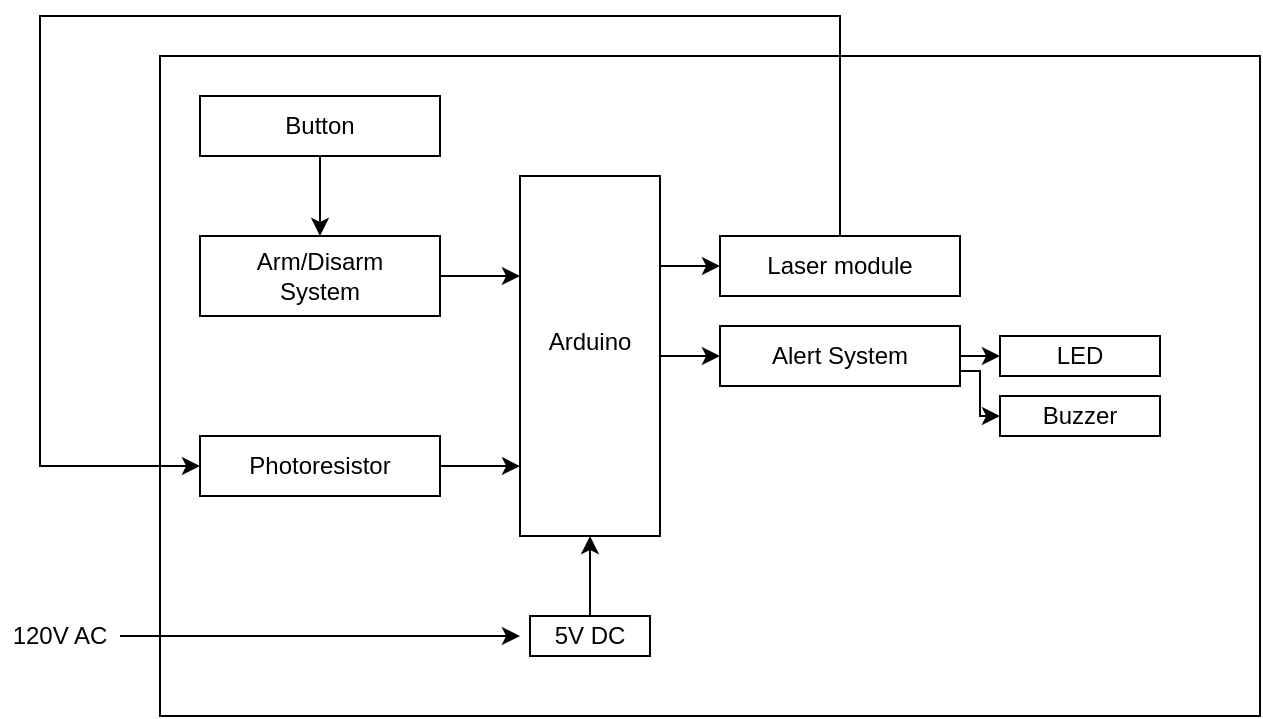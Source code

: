 <mxfile version="20.0.3" type="device"><diagram id="IYHdJoBS_SD3zvTeGpxi" name="Page-1"><mxGraphModel dx="902" dy="766" grid="1" gridSize="10" guides="1" tooltips="1" connect="1" arrows="1" fold="1" page="1" pageScale="1" pageWidth="850" pageHeight="1100" math="0" shadow="0"><root><mxCell id="0"/><mxCell id="1" parent="0"/><mxCell id="JI_LqIA1K3NAMbfjGiut-21" value="" style="rounded=0;whiteSpace=wrap;html=1;" vertex="1" parent="1"><mxGeometry x="210" y="120" width="550" height="330" as="geometry"/></mxCell><mxCell id="JI_LqIA1K3NAMbfjGiut-25" style="edgeStyle=orthogonalEdgeStyle;rounded=0;orthogonalLoop=1;jettySize=auto;html=1;entryX=0;entryY=0.5;entryDx=0;entryDy=0;" edge="1" parent="1" source="JI_LqIA1K3NAMbfjGiut-1" target="JI_LqIA1K3NAMbfjGiut-5"><mxGeometry relative="1" as="geometry"/></mxCell><mxCell id="JI_LqIA1K3NAMbfjGiut-28" style="edgeStyle=orthogonalEdgeStyle;rounded=0;orthogonalLoop=1;jettySize=auto;html=1;exitX=1;exitY=0.25;exitDx=0;exitDy=0;entryX=0;entryY=0.5;entryDx=0;entryDy=0;" edge="1" parent="1" source="JI_LqIA1K3NAMbfjGiut-1" target="JI_LqIA1K3NAMbfjGiut-27"><mxGeometry relative="1" as="geometry"/></mxCell><mxCell id="JI_LqIA1K3NAMbfjGiut-1" value="&lt;div&gt;Arduino&lt;/div&gt;&lt;div&gt;&lt;br&gt;&lt;/div&gt;" style="whiteSpace=wrap;html=1;" vertex="1" parent="1"><mxGeometry x="390" y="180" width="70" height="180" as="geometry"/></mxCell><mxCell id="JI_LqIA1K3NAMbfjGiut-10" style="edgeStyle=orthogonalEdgeStyle;rounded=0;orthogonalLoop=1;jettySize=auto;html=1;exitX=0.5;exitY=0;exitDx=0;exitDy=0;entryX=0.5;entryY=1;entryDx=0;entryDy=0;" edge="1" parent="1" source="JI_LqIA1K3NAMbfjGiut-2" target="JI_LqIA1K3NAMbfjGiut-1"><mxGeometry relative="1" as="geometry"/></mxCell><mxCell id="JI_LqIA1K3NAMbfjGiut-2" value="5V DC" style="rounded=0;whiteSpace=wrap;html=1;" vertex="1" parent="1"><mxGeometry x="395" y="400" width="60" height="20" as="geometry"/></mxCell><mxCell id="JI_LqIA1K3NAMbfjGiut-9" style="edgeStyle=orthogonalEdgeStyle;rounded=0;orthogonalLoop=1;jettySize=auto;html=1;exitX=1;exitY=0.5;exitDx=0;exitDy=0;entryX=0;entryY=0.806;entryDx=0;entryDy=0;entryPerimeter=0;" edge="1" parent="1" source="JI_LqIA1K3NAMbfjGiut-3" target="JI_LqIA1K3NAMbfjGiut-1"><mxGeometry relative="1" as="geometry"><mxPoint x="380" y="325" as="targetPoint"/></mxGeometry></mxCell><mxCell id="JI_LqIA1K3NAMbfjGiut-3" value="&lt;div&gt;Photoresistor&lt;/div&gt;" style="rounded=0;whiteSpace=wrap;html=1;" vertex="1" parent="1"><mxGeometry x="230" y="310" width="120" height="30" as="geometry"/></mxCell><mxCell id="JI_LqIA1K3NAMbfjGiut-8" style="edgeStyle=orthogonalEdgeStyle;rounded=0;orthogonalLoop=1;jettySize=auto;html=1;exitX=1;exitY=0.5;exitDx=0;exitDy=0;entryX=0;entryY=0.278;entryDx=0;entryDy=0;entryPerimeter=0;" edge="1" parent="1" source="JI_LqIA1K3NAMbfjGiut-4" target="JI_LqIA1K3NAMbfjGiut-1"><mxGeometry relative="1" as="geometry"><mxPoint x="380" y="230" as="targetPoint"/></mxGeometry></mxCell><mxCell id="JI_LqIA1K3NAMbfjGiut-4" value="&lt;div&gt;Arm/Disarm&lt;/div&gt;&lt;div&gt;System&lt;br&gt;&lt;/div&gt;" style="rounded=0;whiteSpace=wrap;html=1;" vertex="1" parent="1"><mxGeometry x="230" y="210" width="120" height="40" as="geometry"/></mxCell><mxCell id="JI_LqIA1K3NAMbfjGiut-13" style="edgeStyle=orthogonalEdgeStyle;rounded=0;orthogonalLoop=1;jettySize=auto;html=1;exitX=1;exitY=0.5;exitDx=0;exitDy=0;entryX=0;entryY=0.5;entryDx=0;entryDy=0;" edge="1" parent="1" source="JI_LqIA1K3NAMbfjGiut-5" target="JI_LqIA1K3NAMbfjGiut-7"><mxGeometry relative="1" as="geometry"><Array as="points"><mxPoint x="620" y="270"/><mxPoint x="620" y="270"/></Array></mxGeometry></mxCell><mxCell id="JI_LqIA1K3NAMbfjGiut-26" style="edgeStyle=orthogonalEdgeStyle;rounded=0;orthogonalLoop=1;jettySize=auto;html=1;exitX=1;exitY=0.75;exitDx=0;exitDy=0;entryX=0;entryY=0.5;entryDx=0;entryDy=0;" edge="1" parent="1" source="JI_LqIA1K3NAMbfjGiut-5" target="JI_LqIA1K3NAMbfjGiut-6"><mxGeometry relative="1" as="geometry"><Array as="points"><mxPoint x="620" y="278"/><mxPoint x="620" y="300"/></Array></mxGeometry></mxCell><mxCell id="JI_LqIA1K3NAMbfjGiut-5" value="Alert System" style="rounded=0;whiteSpace=wrap;html=1;" vertex="1" parent="1"><mxGeometry x="490" y="255" width="120" height="30" as="geometry"/></mxCell><mxCell id="JI_LqIA1K3NAMbfjGiut-6" value="&lt;div&gt;Buzzer&lt;/div&gt;" style="rounded=0;whiteSpace=wrap;html=1;" vertex="1" parent="1"><mxGeometry x="630" y="290" width="80" height="20" as="geometry"/></mxCell><mxCell id="JI_LqIA1K3NAMbfjGiut-7" value="LED" style="rounded=0;whiteSpace=wrap;html=1;" vertex="1" parent="1"><mxGeometry x="630" y="260" width="80" height="20" as="geometry"/></mxCell><mxCell id="JI_LqIA1K3NAMbfjGiut-19" style="edgeStyle=orthogonalEdgeStyle;rounded=0;orthogonalLoop=1;jettySize=auto;html=1;exitX=1;exitY=0.5;exitDx=0;exitDy=0;" edge="1" parent="1" source="JI_LqIA1K3NAMbfjGiut-17"><mxGeometry relative="1" as="geometry"><mxPoint x="390" y="410" as="targetPoint"/></mxGeometry></mxCell><mxCell id="JI_LqIA1K3NAMbfjGiut-17" value="120V AC" style="text;html=1;strokeColor=none;fillColor=none;align=center;verticalAlign=middle;whiteSpace=wrap;rounded=0;" vertex="1" parent="1"><mxGeometry x="130" y="400" width="60" height="20" as="geometry"/></mxCell><mxCell id="JI_LqIA1K3NAMbfjGiut-20" style="edgeStyle=orthogonalEdgeStyle;rounded=0;orthogonalLoop=1;jettySize=auto;html=1;exitX=0.5;exitY=1;exitDx=0;exitDy=0;entryX=0.5;entryY=0;entryDx=0;entryDy=0;" edge="1" parent="1" source="JI_LqIA1K3NAMbfjGiut-18" target="JI_LqIA1K3NAMbfjGiut-4"><mxGeometry relative="1" as="geometry"/></mxCell><mxCell id="JI_LqIA1K3NAMbfjGiut-18" value="Button" style="rounded=0;whiteSpace=wrap;html=1;" vertex="1" parent="1"><mxGeometry x="230" y="140" width="120" height="30" as="geometry"/></mxCell><mxCell id="JI_LqIA1K3NAMbfjGiut-29" style="edgeStyle=orthogonalEdgeStyle;rounded=0;orthogonalLoop=1;jettySize=auto;html=1;exitX=0.5;exitY=0;exitDx=0;exitDy=0;entryX=0;entryY=0.5;entryDx=0;entryDy=0;" edge="1" parent="1" source="JI_LqIA1K3NAMbfjGiut-27" target="JI_LqIA1K3NAMbfjGiut-3"><mxGeometry relative="1" as="geometry"><mxPoint x="150" y="310" as="targetPoint"/><Array as="points"><mxPoint x="550" y="100"/><mxPoint x="150" y="100"/><mxPoint x="150" y="325"/></Array></mxGeometry></mxCell><mxCell id="JI_LqIA1K3NAMbfjGiut-27" value="Laser module" style="rounded=0;whiteSpace=wrap;html=1;" vertex="1" parent="1"><mxGeometry x="490" y="210" width="120" height="30" as="geometry"/></mxCell></root></mxGraphModel></diagram></mxfile>